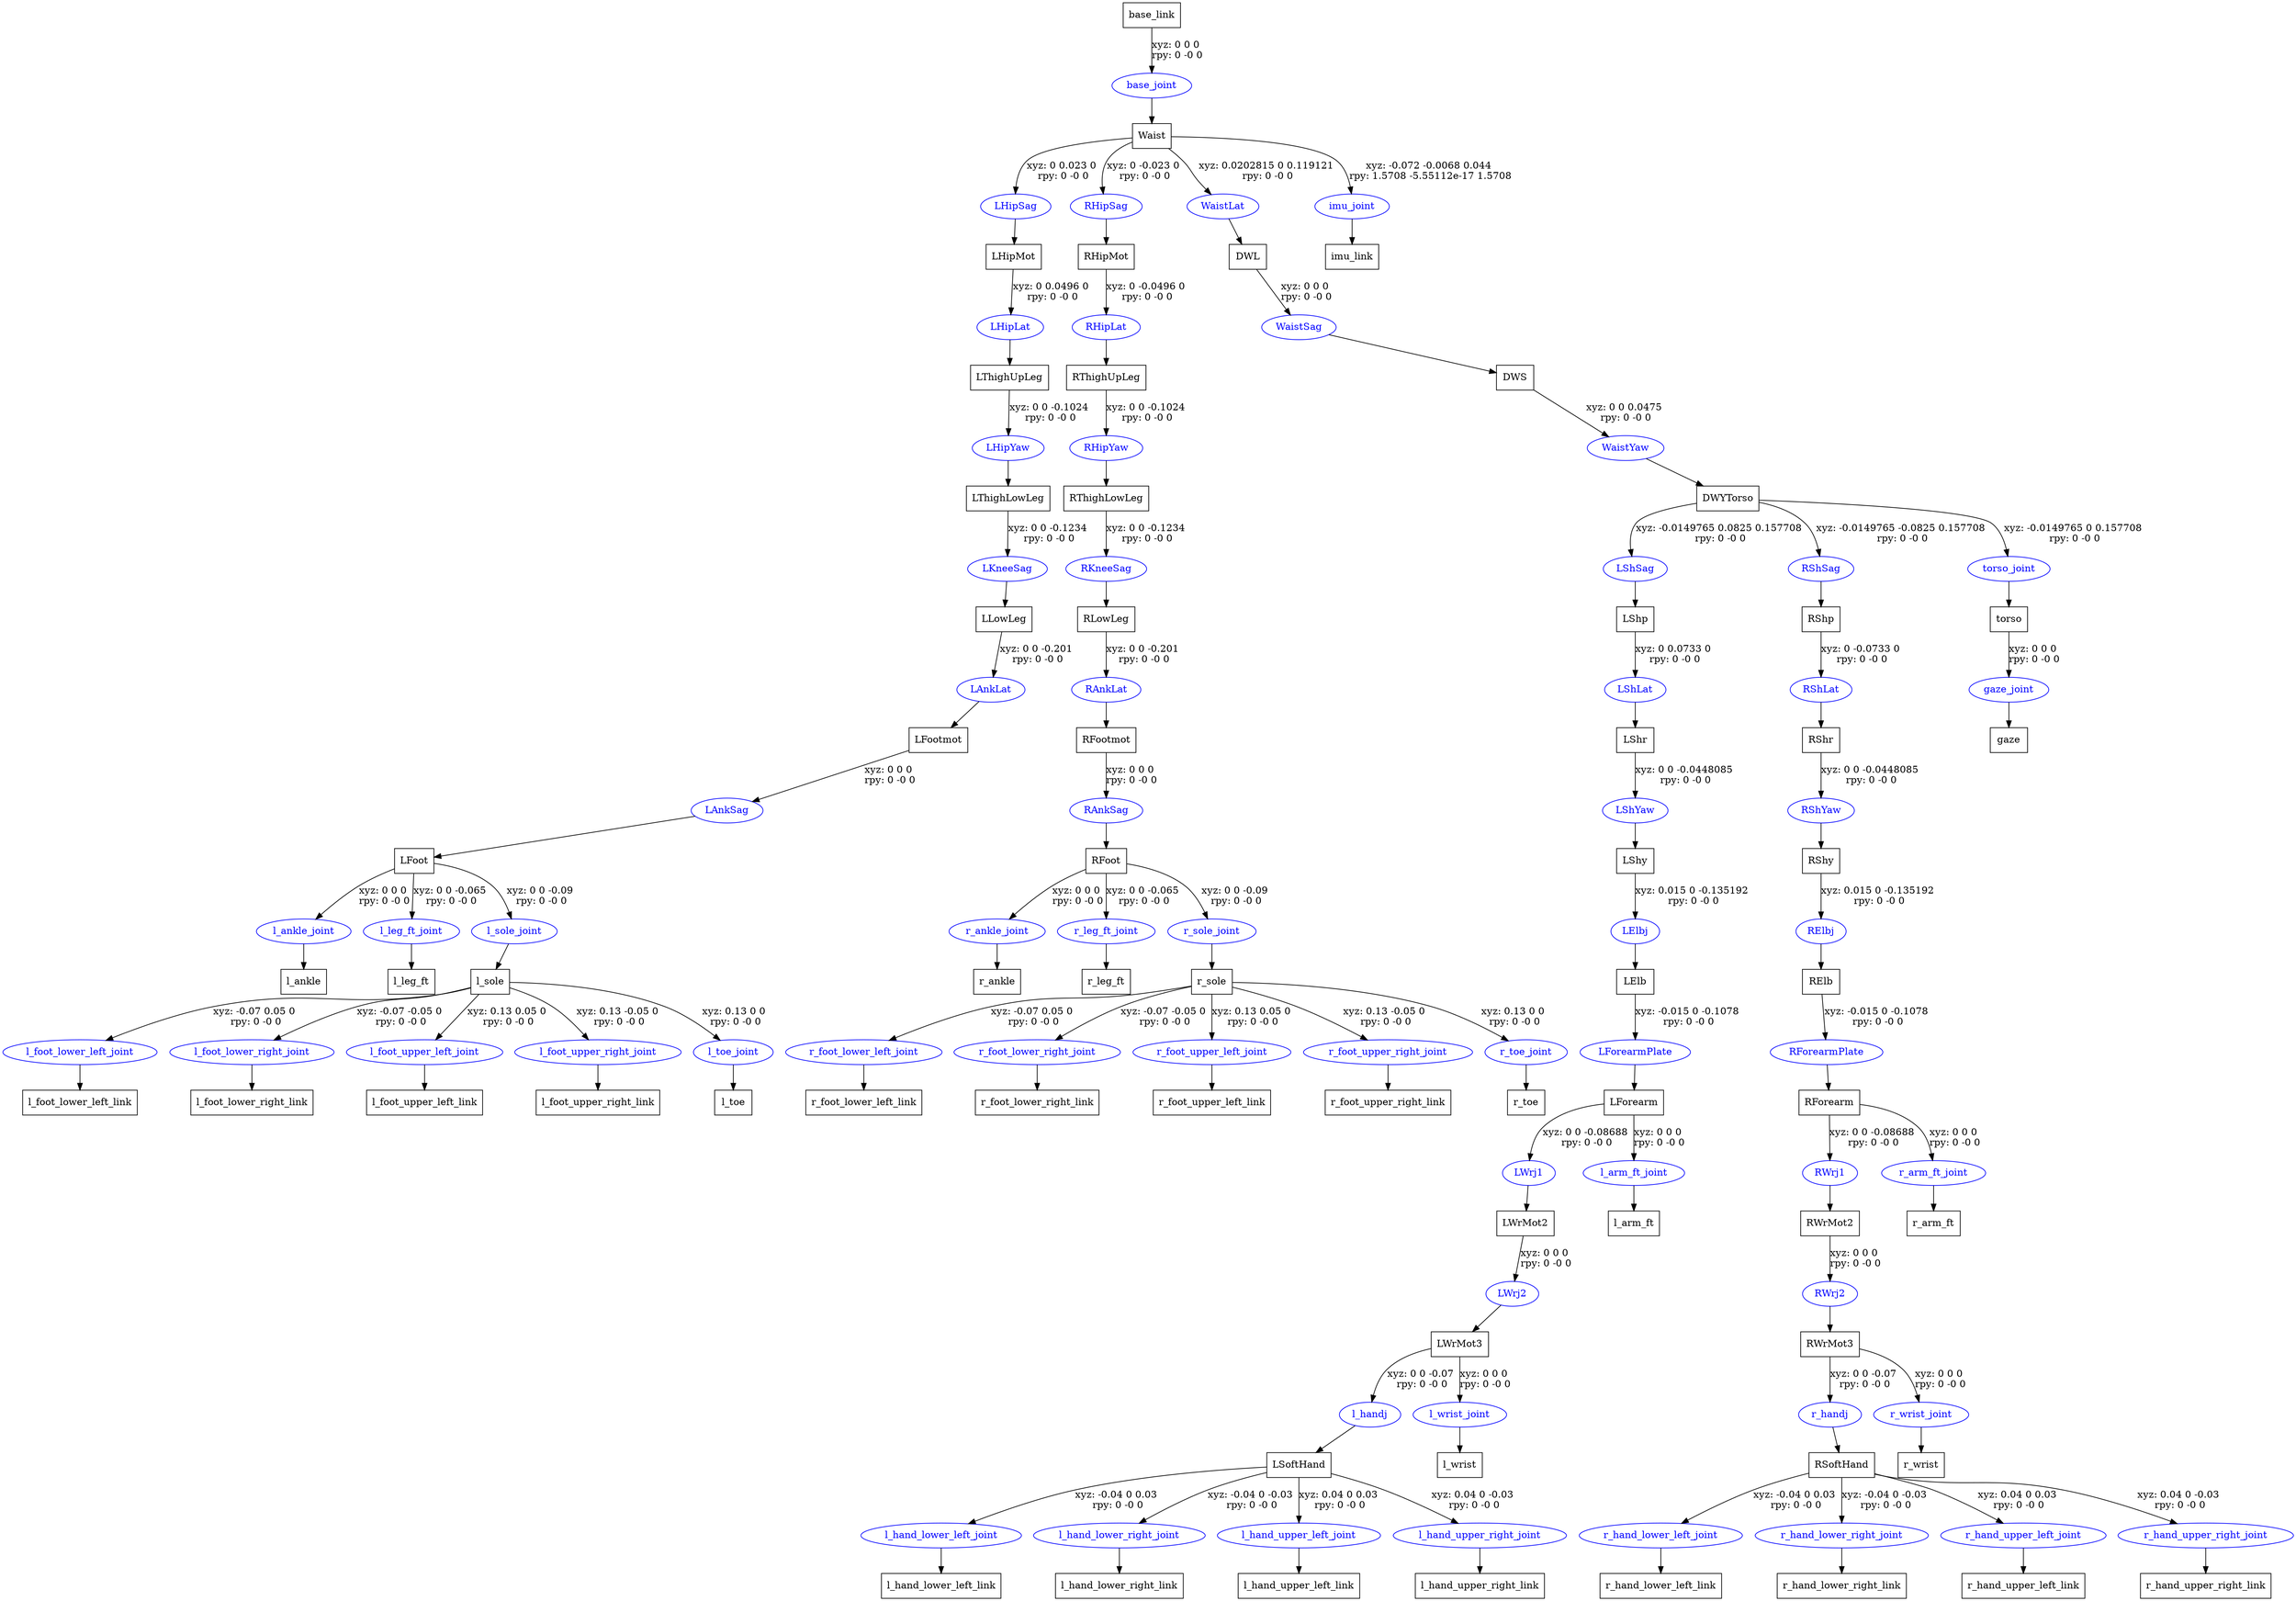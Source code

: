 digraph G {
node [shape=box];
"base_link" [label="base_link"];
"Waist" [label="Waist"];
"LHipMot" [label="LHipMot"];
"LThighUpLeg" [label="LThighUpLeg"];
"LThighLowLeg" [label="LThighLowLeg"];
"LLowLeg" [label="LLowLeg"];
"LFootmot" [label="LFootmot"];
"LFoot" [label="LFoot"];
"l_ankle" [label="l_ankle"];
"l_leg_ft" [label="l_leg_ft"];
"l_sole" [label="l_sole"];
"l_foot_lower_left_link" [label="l_foot_lower_left_link"];
"l_foot_lower_right_link" [label="l_foot_lower_right_link"];
"l_foot_upper_left_link" [label="l_foot_upper_left_link"];
"l_foot_upper_right_link" [label="l_foot_upper_right_link"];
"l_toe" [label="l_toe"];
"RHipMot" [label="RHipMot"];
"RThighUpLeg" [label="RThighUpLeg"];
"RThighLowLeg" [label="RThighLowLeg"];
"RLowLeg" [label="RLowLeg"];
"RFootmot" [label="RFootmot"];
"RFoot" [label="RFoot"];
"r_ankle" [label="r_ankle"];
"r_leg_ft" [label="r_leg_ft"];
"r_sole" [label="r_sole"];
"r_foot_lower_left_link" [label="r_foot_lower_left_link"];
"r_foot_lower_right_link" [label="r_foot_lower_right_link"];
"r_foot_upper_left_link" [label="r_foot_upper_left_link"];
"r_foot_upper_right_link" [label="r_foot_upper_right_link"];
"r_toe" [label="r_toe"];
"DWL" [label="DWL"];
"DWS" [label="DWS"];
"DWYTorso" [label="DWYTorso"];
"LShp" [label="LShp"];
"LShr" [label="LShr"];
"LShy" [label="LShy"];
"LElb" [label="LElb"];
"LForearm" [label="LForearm"];
"LWrMot2" [label="LWrMot2"];
"LWrMot3" [label="LWrMot3"];
"LSoftHand" [label="LSoftHand"];
"l_hand_lower_left_link" [label="l_hand_lower_left_link"];
"l_hand_lower_right_link" [label="l_hand_lower_right_link"];
"l_hand_upper_left_link" [label="l_hand_upper_left_link"];
"l_hand_upper_right_link" [label="l_hand_upper_right_link"];
"l_wrist" [label="l_wrist"];
"l_arm_ft" [label="l_arm_ft"];
"RShp" [label="RShp"];
"RShr" [label="RShr"];
"RShy" [label="RShy"];
"RElb" [label="RElb"];
"RForearm" [label="RForearm"];
"RWrMot2" [label="RWrMot2"];
"RWrMot3" [label="RWrMot3"];
"RSoftHand" [label="RSoftHand"];
"r_hand_lower_left_link" [label="r_hand_lower_left_link"];
"r_hand_lower_right_link" [label="r_hand_lower_right_link"];
"r_hand_upper_left_link" [label="r_hand_upper_left_link"];
"r_hand_upper_right_link" [label="r_hand_upper_right_link"];
"r_wrist" [label="r_wrist"];
"r_arm_ft" [label="r_arm_ft"];
"torso" [label="torso"];
"gaze" [label="gaze"];
"imu_link" [label="imu_link"];
node [shape=ellipse, color=blue, fontcolor=blue];
"base_link" -> "base_joint" [label="xyz: 0 0 0 \nrpy: 0 -0 0"]
"base_joint" -> "Waist"
"Waist" -> "LHipSag" [label="xyz: 0 0.023 0 \nrpy: 0 -0 0"]
"LHipSag" -> "LHipMot"
"LHipMot" -> "LHipLat" [label="xyz: 0 0.0496 0 \nrpy: 0 -0 0"]
"LHipLat" -> "LThighUpLeg"
"LThighUpLeg" -> "LHipYaw" [label="xyz: 0 0 -0.1024 \nrpy: 0 -0 0"]
"LHipYaw" -> "LThighLowLeg"
"LThighLowLeg" -> "LKneeSag" [label="xyz: 0 0 -0.1234 \nrpy: 0 -0 0"]
"LKneeSag" -> "LLowLeg"
"LLowLeg" -> "LAnkLat" [label="xyz: 0 0 -0.201 \nrpy: 0 -0 0"]
"LAnkLat" -> "LFootmot"
"LFootmot" -> "LAnkSag" [label="xyz: 0 0 0 \nrpy: 0 -0 0"]
"LAnkSag" -> "LFoot"
"LFoot" -> "l_ankle_joint" [label="xyz: 0 0 0 \nrpy: 0 -0 0"]
"l_ankle_joint" -> "l_ankle"
"LFoot" -> "l_leg_ft_joint" [label="xyz: 0 0 -0.065 \nrpy: 0 -0 0"]
"l_leg_ft_joint" -> "l_leg_ft"
"LFoot" -> "l_sole_joint" [label="xyz: 0 0 -0.09 \nrpy: 0 -0 0"]
"l_sole_joint" -> "l_sole"
"l_sole" -> "l_foot_lower_left_joint" [label="xyz: -0.07 0.05 0 \nrpy: 0 -0 0"]
"l_foot_lower_left_joint" -> "l_foot_lower_left_link"
"l_sole" -> "l_foot_lower_right_joint" [label="xyz: -0.07 -0.05 0 \nrpy: 0 -0 0"]
"l_foot_lower_right_joint" -> "l_foot_lower_right_link"
"l_sole" -> "l_foot_upper_left_joint" [label="xyz: 0.13 0.05 0 \nrpy: 0 -0 0"]
"l_foot_upper_left_joint" -> "l_foot_upper_left_link"
"l_sole" -> "l_foot_upper_right_joint" [label="xyz: 0.13 -0.05 0 \nrpy: 0 -0 0"]
"l_foot_upper_right_joint" -> "l_foot_upper_right_link"
"l_sole" -> "l_toe_joint" [label="xyz: 0.13 0 0 \nrpy: 0 -0 0"]
"l_toe_joint" -> "l_toe"
"Waist" -> "RHipSag" [label="xyz: 0 -0.023 0 \nrpy: 0 -0 0"]
"RHipSag" -> "RHipMot"
"RHipMot" -> "RHipLat" [label="xyz: 0 -0.0496 0 \nrpy: 0 -0 0"]
"RHipLat" -> "RThighUpLeg"
"RThighUpLeg" -> "RHipYaw" [label="xyz: 0 0 -0.1024 \nrpy: 0 -0 0"]
"RHipYaw" -> "RThighLowLeg"
"RThighLowLeg" -> "RKneeSag" [label="xyz: 0 0 -0.1234 \nrpy: 0 -0 0"]
"RKneeSag" -> "RLowLeg"
"RLowLeg" -> "RAnkLat" [label="xyz: 0 0 -0.201 \nrpy: 0 -0 0"]
"RAnkLat" -> "RFootmot"
"RFootmot" -> "RAnkSag" [label="xyz: 0 0 0 \nrpy: 0 -0 0"]
"RAnkSag" -> "RFoot"
"RFoot" -> "r_ankle_joint" [label="xyz: 0 0 0 \nrpy: 0 -0 0"]
"r_ankle_joint" -> "r_ankle"
"RFoot" -> "r_leg_ft_joint" [label="xyz: 0 0 -0.065 \nrpy: 0 -0 0"]
"r_leg_ft_joint" -> "r_leg_ft"
"RFoot" -> "r_sole_joint" [label="xyz: 0 0 -0.09 \nrpy: 0 -0 0"]
"r_sole_joint" -> "r_sole"
"r_sole" -> "r_foot_lower_left_joint" [label="xyz: -0.07 0.05 0 \nrpy: 0 -0 0"]
"r_foot_lower_left_joint" -> "r_foot_lower_left_link"
"r_sole" -> "r_foot_lower_right_joint" [label="xyz: -0.07 -0.05 0 \nrpy: 0 -0 0"]
"r_foot_lower_right_joint" -> "r_foot_lower_right_link"
"r_sole" -> "r_foot_upper_left_joint" [label="xyz: 0.13 0.05 0 \nrpy: 0 -0 0"]
"r_foot_upper_left_joint" -> "r_foot_upper_left_link"
"r_sole" -> "r_foot_upper_right_joint" [label="xyz: 0.13 -0.05 0 \nrpy: 0 -0 0"]
"r_foot_upper_right_joint" -> "r_foot_upper_right_link"
"r_sole" -> "r_toe_joint" [label="xyz: 0.13 0 0 \nrpy: 0 -0 0"]
"r_toe_joint" -> "r_toe"
"Waist" -> "WaistLat" [label="xyz: 0.0202815 0 0.119121 \nrpy: 0 -0 0"]
"WaistLat" -> "DWL"
"DWL" -> "WaistSag" [label="xyz: 0 0 0 \nrpy: 0 -0 0"]
"WaistSag" -> "DWS"
"DWS" -> "WaistYaw" [label="xyz: 0 0 0.0475 \nrpy: 0 -0 0"]
"WaistYaw" -> "DWYTorso"
"DWYTorso" -> "LShSag" [label="xyz: -0.0149765 0.0825 0.157708 \nrpy: 0 -0 0"]
"LShSag" -> "LShp"
"LShp" -> "LShLat" [label="xyz: 0 0.0733 0 \nrpy: 0 -0 0"]
"LShLat" -> "LShr"
"LShr" -> "LShYaw" [label="xyz: 0 0 -0.0448085 \nrpy: 0 -0 0"]
"LShYaw" -> "LShy"
"LShy" -> "LElbj" [label="xyz: 0.015 0 -0.135192 \nrpy: 0 -0 0"]
"LElbj" -> "LElb"
"LElb" -> "LForearmPlate" [label="xyz: -0.015 0 -0.1078 \nrpy: 0 -0 0"]
"LForearmPlate" -> "LForearm"
"LForearm" -> "LWrj1" [label="xyz: 0 0 -0.08688 \nrpy: 0 -0 0"]
"LWrj1" -> "LWrMot2"
"LWrMot2" -> "LWrj2" [label="xyz: 0 0 0 \nrpy: 0 -0 0"]
"LWrj2" -> "LWrMot3"
"LWrMot3" -> "l_handj" [label="xyz: 0 0 -0.07 \nrpy: 0 -0 0"]
"l_handj" -> "LSoftHand"
"LSoftHand" -> "l_hand_lower_left_joint" [label="xyz: -0.04 0 0.03 \nrpy: 0 -0 0"]
"l_hand_lower_left_joint" -> "l_hand_lower_left_link"
"LSoftHand" -> "l_hand_lower_right_joint" [label="xyz: -0.04 0 -0.03 \nrpy: 0 -0 0"]
"l_hand_lower_right_joint" -> "l_hand_lower_right_link"
"LSoftHand" -> "l_hand_upper_left_joint" [label="xyz: 0.04 0 0.03 \nrpy: 0 -0 0"]
"l_hand_upper_left_joint" -> "l_hand_upper_left_link"
"LSoftHand" -> "l_hand_upper_right_joint" [label="xyz: 0.04 0 -0.03 \nrpy: 0 -0 0"]
"l_hand_upper_right_joint" -> "l_hand_upper_right_link"
"LWrMot3" -> "l_wrist_joint" [label="xyz: 0 0 0 \nrpy: 0 -0 0"]
"l_wrist_joint" -> "l_wrist"
"LForearm" -> "l_arm_ft_joint" [label="xyz: 0 0 0 \nrpy: 0 -0 0"]
"l_arm_ft_joint" -> "l_arm_ft"
"DWYTorso" -> "RShSag" [label="xyz: -0.0149765 -0.0825 0.157708 \nrpy: 0 -0 0"]
"RShSag" -> "RShp"
"RShp" -> "RShLat" [label="xyz: 0 -0.0733 0 \nrpy: 0 -0 0"]
"RShLat" -> "RShr"
"RShr" -> "RShYaw" [label="xyz: 0 0 -0.0448085 \nrpy: 0 -0 0"]
"RShYaw" -> "RShy"
"RShy" -> "RElbj" [label="xyz: 0.015 0 -0.135192 \nrpy: 0 -0 0"]
"RElbj" -> "RElb"
"RElb" -> "RForearmPlate" [label="xyz: -0.015 0 -0.1078 \nrpy: 0 -0 0"]
"RForearmPlate" -> "RForearm"
"RForearm" -> "RWrj1" [label="xyz: 0 0 -0.08688 \nrpy: 0 -0 0"]
"RWrj1" -> "RWrMot2"
"RWrMot2" -> "RWrj2" [label="xyz: 0 0 0 \nrpy: 0 -0 0"]
"RWrj2" -> "RWrMot3"
"RWrMot3" -> "r_handj" [label="xyz: 0 0 -0.07 \nrpy: 0 -0 0"]
"r_handj" -> "RSoftHand"
"RSoftHand" -> "r_hand_lower_left_joint" [label="xyz: -0.04 0 0.03 \nrpy: 0 -0 0"]
"r_hand_lower_left_joint" -> "r_hand_lower_left_link"
"RSoftHand" -> "r_hand_lower_right_joint" [label="xyz: -0.04 0 -0.03 \nrpy: 0 -0 0"]
"r_hand_lower_right_joint" -> "r_hand_lower_right_link"
"RSoftHand" -> "r_hand_upper_left_joint" [label="xyz: 0.04 0 0.03 \nrpy: 0 -0 0"]
"r_hand_upper_left_joint" -> "r_hand_upper_left_link"
"RSoftHand" -> "r_hand_upper_right_joint" [label="xyz: 0.04 0 -0.03 \nrpy: 0 -0 0"]
"r_hand_upper_right_joint" -> "r_hand_upper_right_link"
"RWrMot3" -> "r_wrist_joint" [label="xyz: 0 0 0 \nrpy: 0 -0 0"]
"r_wrist_joint" -> "r_wrist"
"RForearm" -> "r_arm_ft_joint" [label="xyz: 0 0 0 \nrpy: 0 -0 0"]
"r_arm_ft_joint" -> "r_arm_ft"
"DWYTorso" -> "torso_joint" [label="xyz: -0.0149765 0 0.157708 \nrpy: 0 -0 0"]
"torso_joint" -> "torso"
"torso" -> "gaze_joint" [label="xyz: 0 0 0 \nrpy: 0 -0 0"]
"gaze_joint" -> "gaze"
"Waist" -> "imu_joint" [label="xyz: -0.072 -0.0068 0.044 \nrpy: 1.5708 -5.55112e-17 1.5708"]
"imu_joint" -> "imu_link"
}

